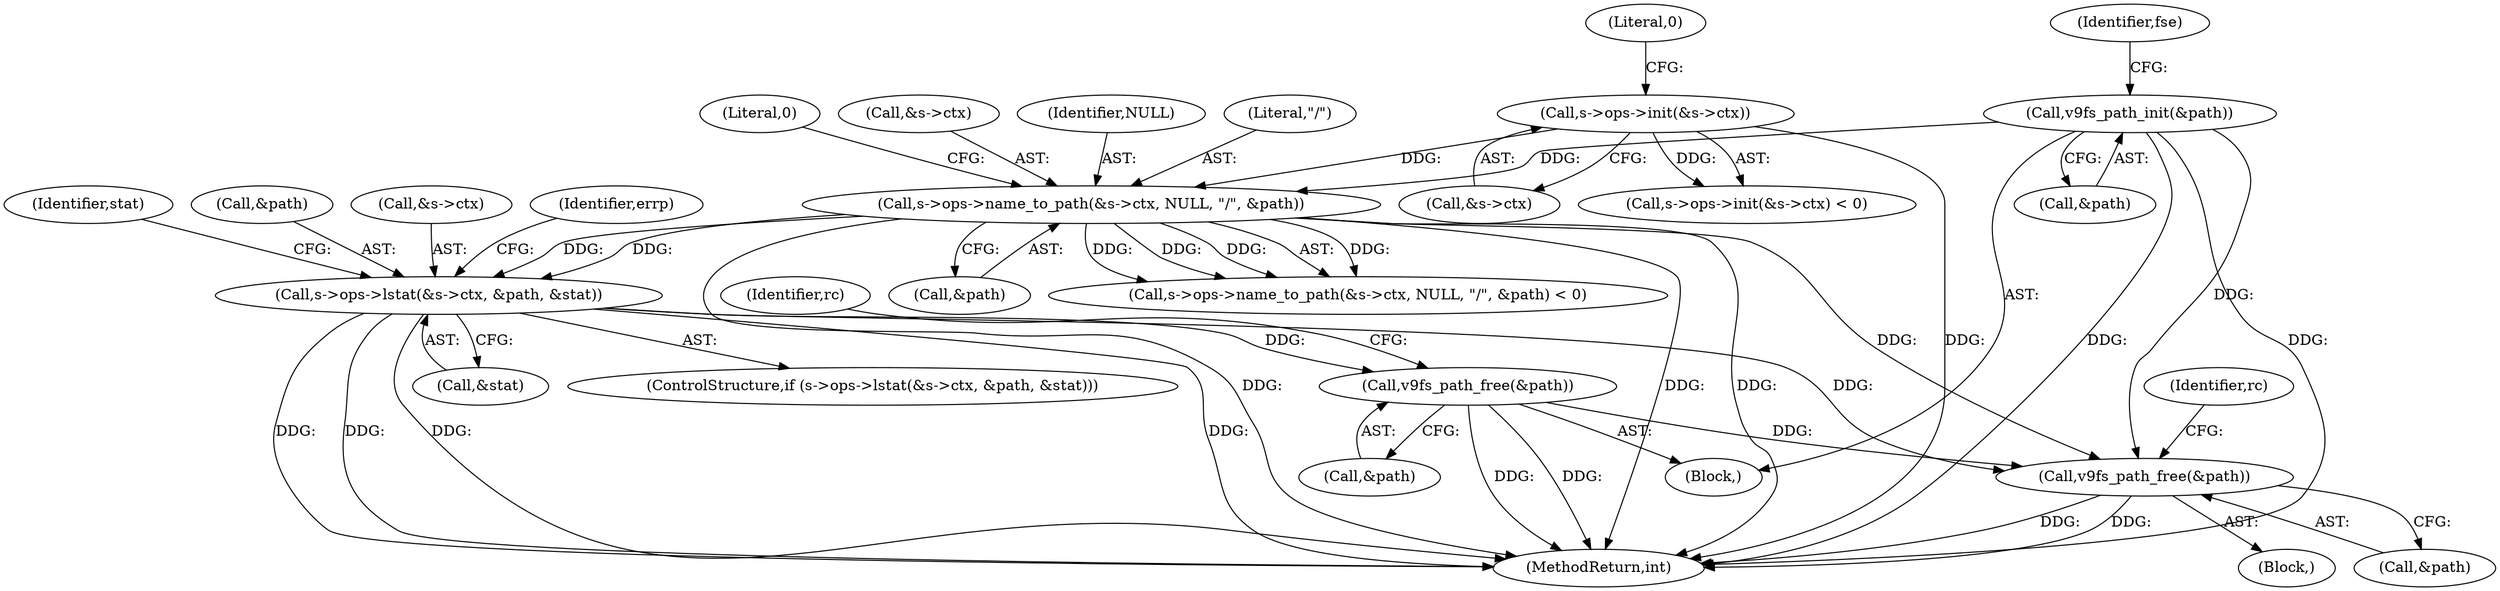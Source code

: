 digraph "0_qemu_4774718e5c194026ba5ee7a28d9be49be3080e42@API" {
"1000390" [label="(Call,v9fs_path_free(&path))"];
"1000358" [label="(Call,s->ops->lstat(&s->ctx, &path, &stat))"];
"1000340" [label="(Call,s->ops->name_to_path(&s->ctx, NULL, \"/\", &path))"];
"1000317" [label="(Call,s->ops->init(&s->ctx))"];
"1000176" [label="(Call,v9fs_path_init(&path))"];
"1000410" [label="(Call,v9fs_path_free(&path))"];
"1000347" [label="(Call,&path)"];
"1000318" [label="(Call,&s->ctx)"];
"1000316" [label="(Call,s->ops->init(&s->ctx) < 0)"];
"1000176" [label="(Call,v9fs_path_init(&path))"];
"1000365" [label="(Call,&stat)"];
"1000339" [label="(Call,s->ops->name_to_path(&s->ctx, NULL, \"/\", &path) < 0)"];
"1000394" [label="(Identifier,rc)"];
"1000349" [label="(Literal,0)"];
"1000317" [label="(Call,s->ops->init(&s->ctx))"];
"1000414" [label="(Identifier,rc)"];
"1000180" [label="(Identifier,fse)"];
"1000340" [label="(Call,s->ops->name_to_path(&s->ctx, NULL, \"/\", &path))"];
"1000380" [label="(Identifier,stat)"];
"1000177" [label="(Call,&path)"];
"1000415" [label="(MethodReturn,int)"];
"1000410" [label="(Call,v9fs_path_free(&path))"];
"1000411" [label="(Call,&path)"];
"1000358" [label="(Call,s->ops->lstat(&s->ctx, &path, &stat))"];
"1000107" [label="(Block,)"];
"1000391" [label="(Call,&path)"];
"1000390" [label="(Call,v9fs_path_free(&path))"];
"1000363" [label="(Call,&path)"];
"1000359" [label="(Call,&s->ctx)"];
"1000341" [label="(Call,&s->ctx)"];
"1000345" [label="(Identifier,NULL)"];
"1000357" [label="(ControlStructure,if (s->ops->lstat(&s->ctx, &path, &stat)))"];
"1000346" [label="(Literal,\"/\")"];
"1000322" [label="(Literal,0)"];
"1000369" [label="(Identifier,errp)"];
"1000399" [label="(Block,)"];
"1000390" -> "1000107"  [label="AST: "];
"1000390" -> "1000391"  [label="CFG: "];
"1000391" -> "1000390"  [label="AST: "];
"1000394" -> "1000390"  [label="CFG: "];
"1000390" -> "1000415"  [label="DDG: "];
"1000390" -> "1000415"  [label="DDG: "];
"1000358" -> "1000390"  [label="DDG: "];
"1000390" -> "1000410"  [label="DDG: "];
"1000358" -> "1000357"  [label="AST: "];
"1000358" -> "1000365"  [label="CFG: "];
"1000359" -> "1000358"  [label="AST: "];
"1000363" -> "1000358"  [label="AST: "];
"1000365" -> "1000358"  [label="AST: "];
"1000369" -> "1000358"  [label="CFG: "];
"1000380" -> "1000358"  [label="CFG: "];
"1000358" -> "1000415"  [label="DDG: "];
"1000358" -> "1000415"  [label="DDG: "];
"1000358" -> "1000415"  [label="DDG: "];
"1000358" -> "1000415"  [label="DDG: "];
"1000340" -> "1000358"  [label="DDG: "];
"1000340" -> "1000358"  [label="DDG: "];
"1000358" -> "1000410"  [label="DDG: "];
"1000340" -> "1000339"  [label="AST: "];
"1000340" -> "1000347"  [label="CFG: "];
"1000341" -> "1000340"  [label="AST: "];
"1000345" -> "1000340"  [label="AST: "];
"1000346" -> "1000340"  [label="AST: "];
"1000347" -> "1000340"  [label="AST: "];
"1000349" -> "1000340"  [label="CFG: "];
"1000340" -> "1000415"  [label="DDG: "];
"1000340" -> "1000415"  [label="DDG: "];
"1000340" -> "1000415"  [label="DDG: "];
"1000340" -> "1000339"  [label="DDG: "];
"1000340" -> "1000339"  [label="DDG: "];
"1000340" -> "1000339"  [label="DDG: "];
"1000340" -> "1000339"  [label="DDG: "];
"1000317" -> "1000340"  [label="DDG: "];
"1000176" -> "1000340"  [label="DDG: "];
"1000340" -> "1000410"  [label="DDG: "];
"1000317" -> "1000316"  [label="AST: "];
"1000317" -> "1000318"  [label="CFG: "];
"1000318" -> "1000317"  [label="AST: "];
"1000322" -> "1000317"  [label="CFG: "];
"1000317" -> "1000415"  [label="DDG: "];
"1000317" -> "1000316"  [label="DDG: "];
"1000176" -> "1000107"  [label="AST: "];
"1000176" -> "1000177"  [label="CFG: "];
"1000177" -> "1000176"  [label="AST: "];
"1000180" -> "1000176"  [label="CFG: "];
"1000176" -> "1000415"  [label="DDG: "];
"1000176" -> "1000415"  [label="DDG: "];
"1000176" -> "1000410"  [label="DDG: "];
"1000410" -> "1000399"  [label="AST: "];
"1000410" -> "1000411"  [label="CFG: "];
"1000411" -> "1000410"  [label="AST: "];
"1000414" -> "1000410"  [label="CFG: "];
"1000410" -> "1000415"  [label="DDG: "];
"1000410" -> "1000415"  [label="DDG: "];
}
